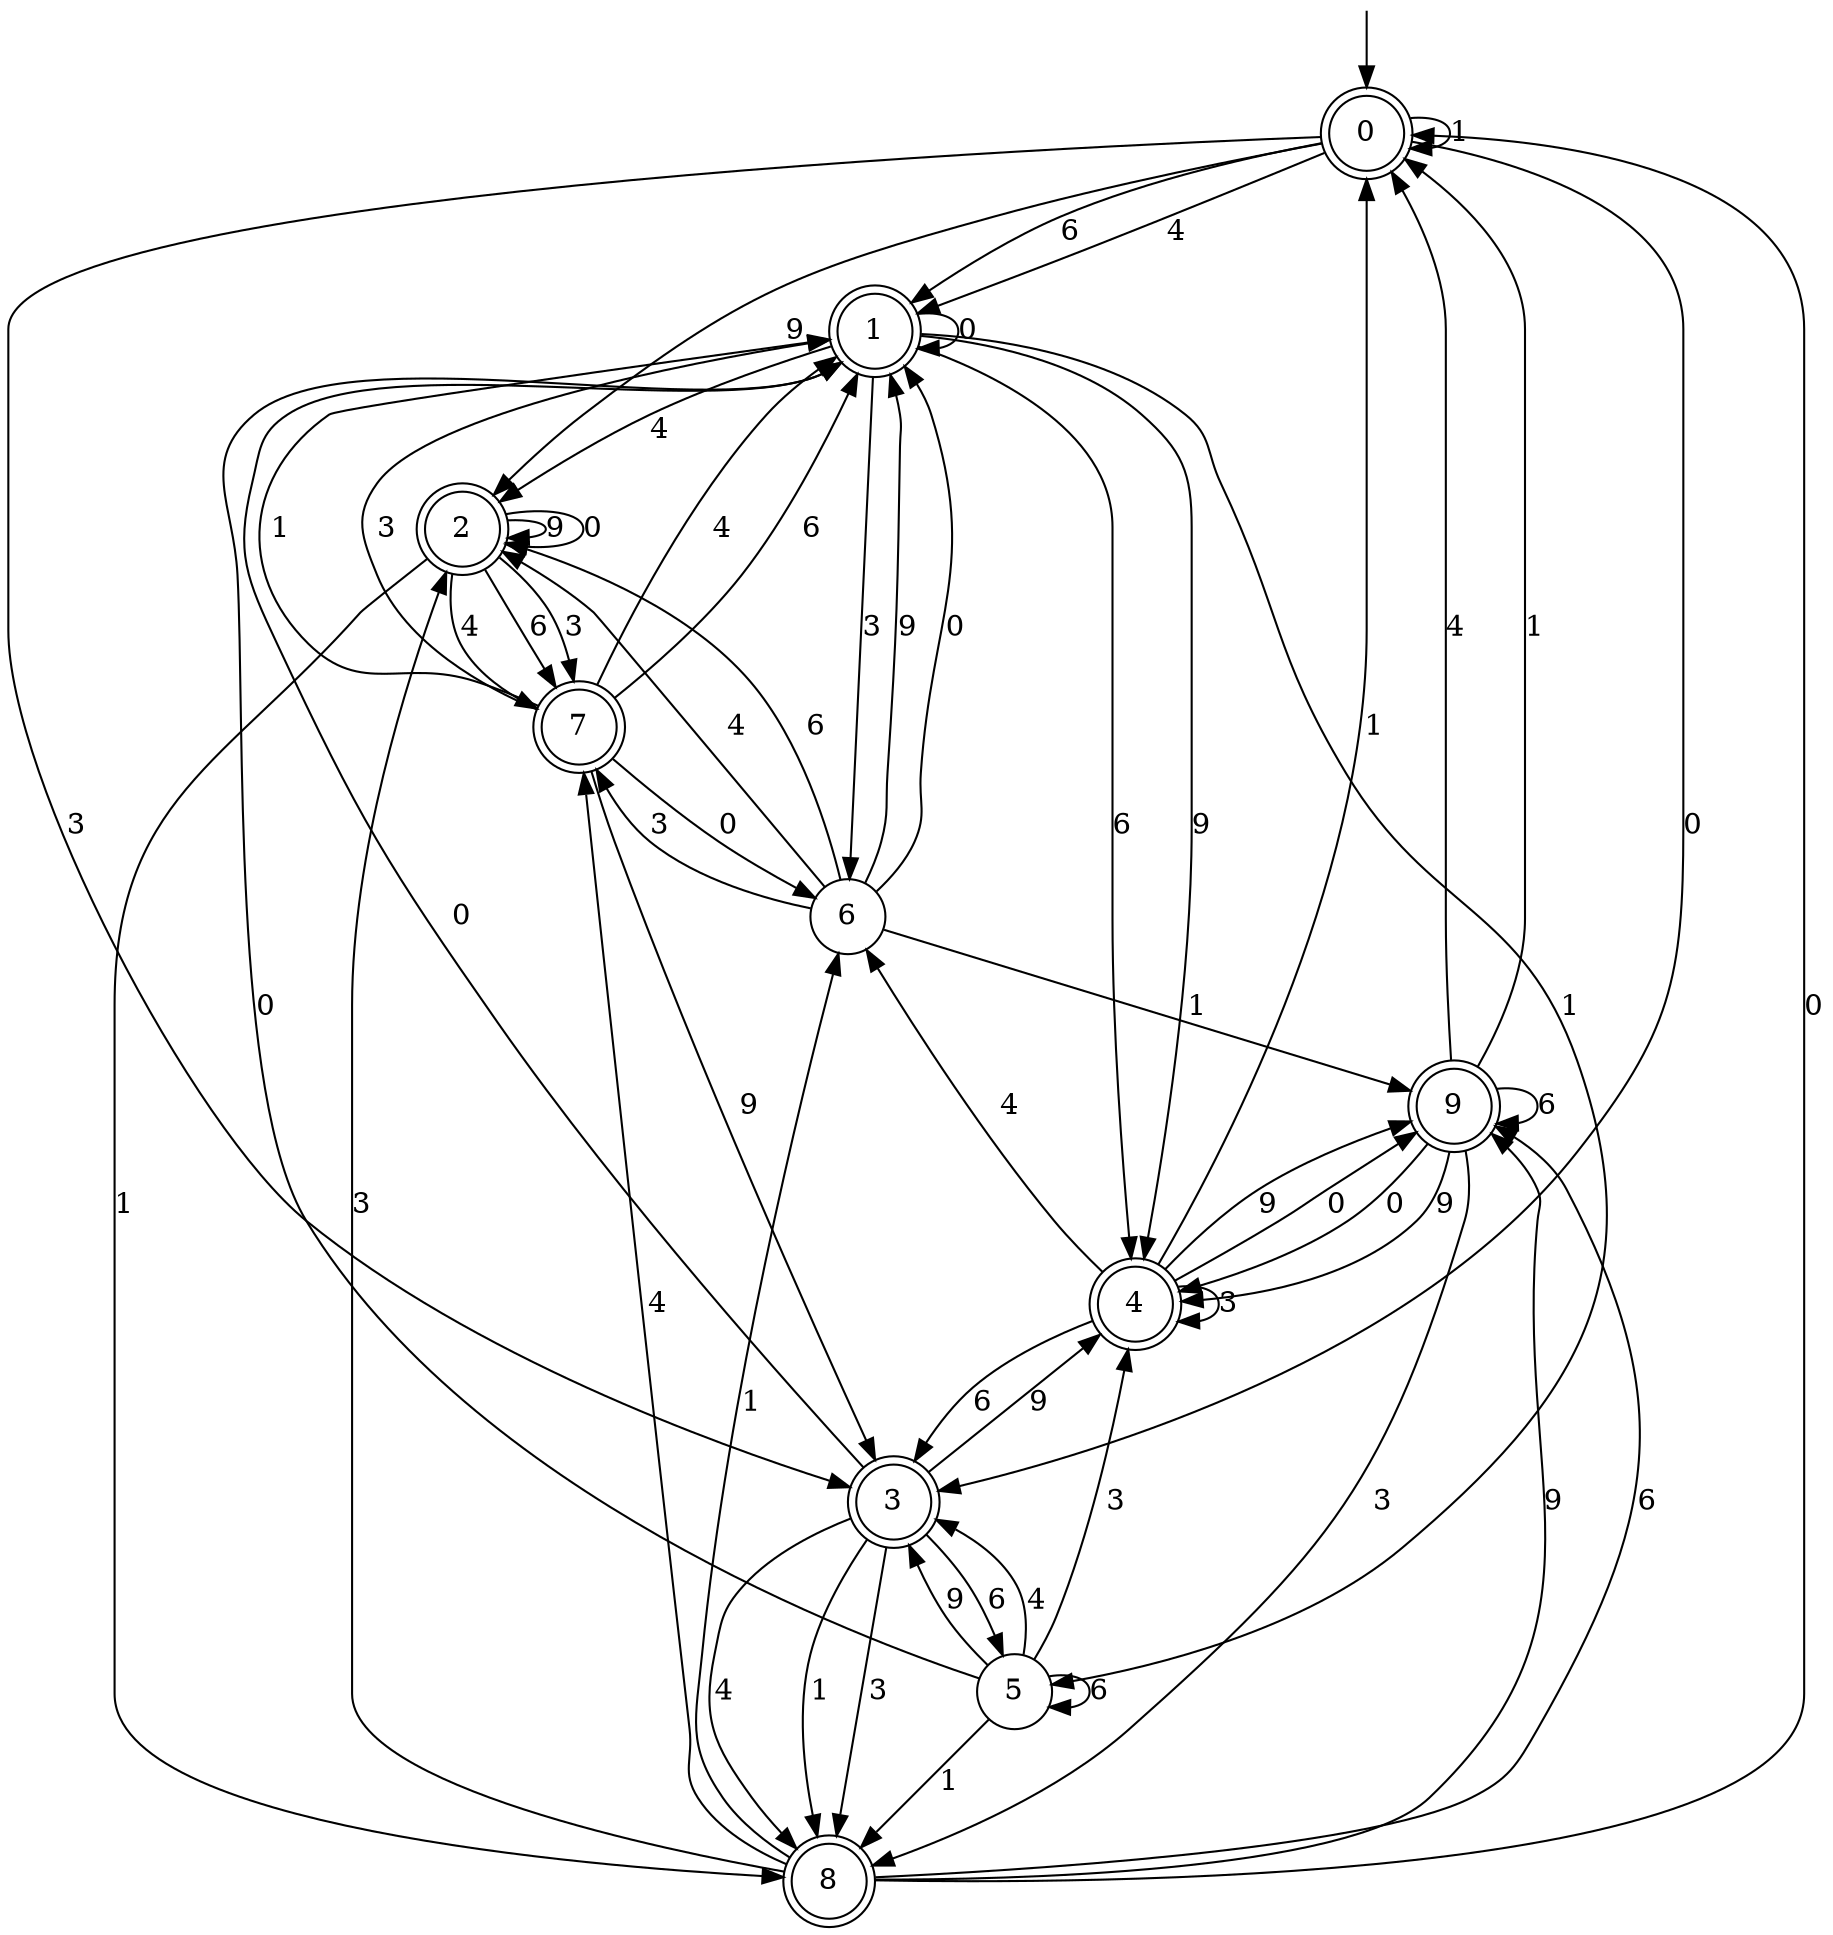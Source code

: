 digraph g {

	s0 [shape="doublecircle" label="0"];
	s1 [shape="doublecircle" label="1"];
	s2 [shape="doublecircle" label="2"];
	s3 [shape="doublecircle" label="3"];
	s4 [shape="doublecircle" label="4"];
	s5 [shape="circle" label="5"];
	s6 [shape="circle" label="6"];
	s7 [shape="doublecircle" label="7"];
	s8 [shape="doublecircle" label="8"];
	s9 [shape="doublecircle" label="9"];
	s0 -> s1 [label="4"];
	s0 -> s2 [label="9"];
	s0 -> s3 [label="0"];
	s0 -> s1 [label="6"];
	s0 -> s0 [label="1"];
	s0 -> s3 [label="3"];
	s1 -> s2 [label="4"];
	s1 -> s4 [label="9"];
	s1 -> s1 [label="0"];
	s1 -> s4 [label="6"];
	s1 -> s5 [label="1"];
	s1 -> s6 [label="3"];
	s2 -> s7 [label="4"];
	s2 -> s2 [label="9"];
	s2 -> s2 [label="0"];
	s2 -> s7 [label="6"];
	s2 -> s8 [label="1"];
	s2 -> s7 [label="3"];
	s3 -> s8 [label="4"];
	s3 -> s4 [label="9"];
	s3 -> s1 [label="0"];
	s3 -> s5 [label="6"];
	s3 -> s8 [label="1"];
	s3 -> s8 [label="3"];
	s4 -> s6 [label="4"];
	s4 -> s9 [label="9"];
	s4 -> s9 [label="0"];
	s4 -> s3 [label="6"];
	s4 -> s0 [label="1"];
	s4 -> s4 [label="3"];
	s5 -> s3 [label="4"];
	s5 -> s3 [label="9"];
	s5 -> s1 [label="0"];
	s5 -> s5 [label="6"];
	s5 -> s8 [label="1"];
	s5 -> s4 [label="3"];
	s6 -> s2 [label="4"];
	s6 -> s1 [label="9"];
	s6 -> s1 [label="0"];
	s6 -> s2 [label="6"];
	s6 -> s9 [label="1"];
	s6 -> s7 [label="3"];
	s7 -> s1 [label="4"];
	s7 -> s3 [label="9"];
	s7 -> s6 [label="0"];
	s7 -> s1 [label="6"];
	s7 -> s1 [label="1"];
	s7 -> s1 [label="3"];
	s8 -> s7 [label="4"];
	s8 -> s9 [label="9"];
	s8 -> s0 [label="0"];
	s8 -> s9 [label="6"];
	s8 -> s6 [label="1"];
	s8 -> s2 [label="3"];
	s9 -> s0 [label="4"];
	s9 -> s4 [label="9"];
	s9 -> s4 [label="0"];
	s9 -> s9 [label="6"];
	s9 -> s0 [label="1"];
	s9 -> s8 [label="3"];

__start0 [label="" shape="none" width="0" height="0"];
__start0 -> s0;

}
